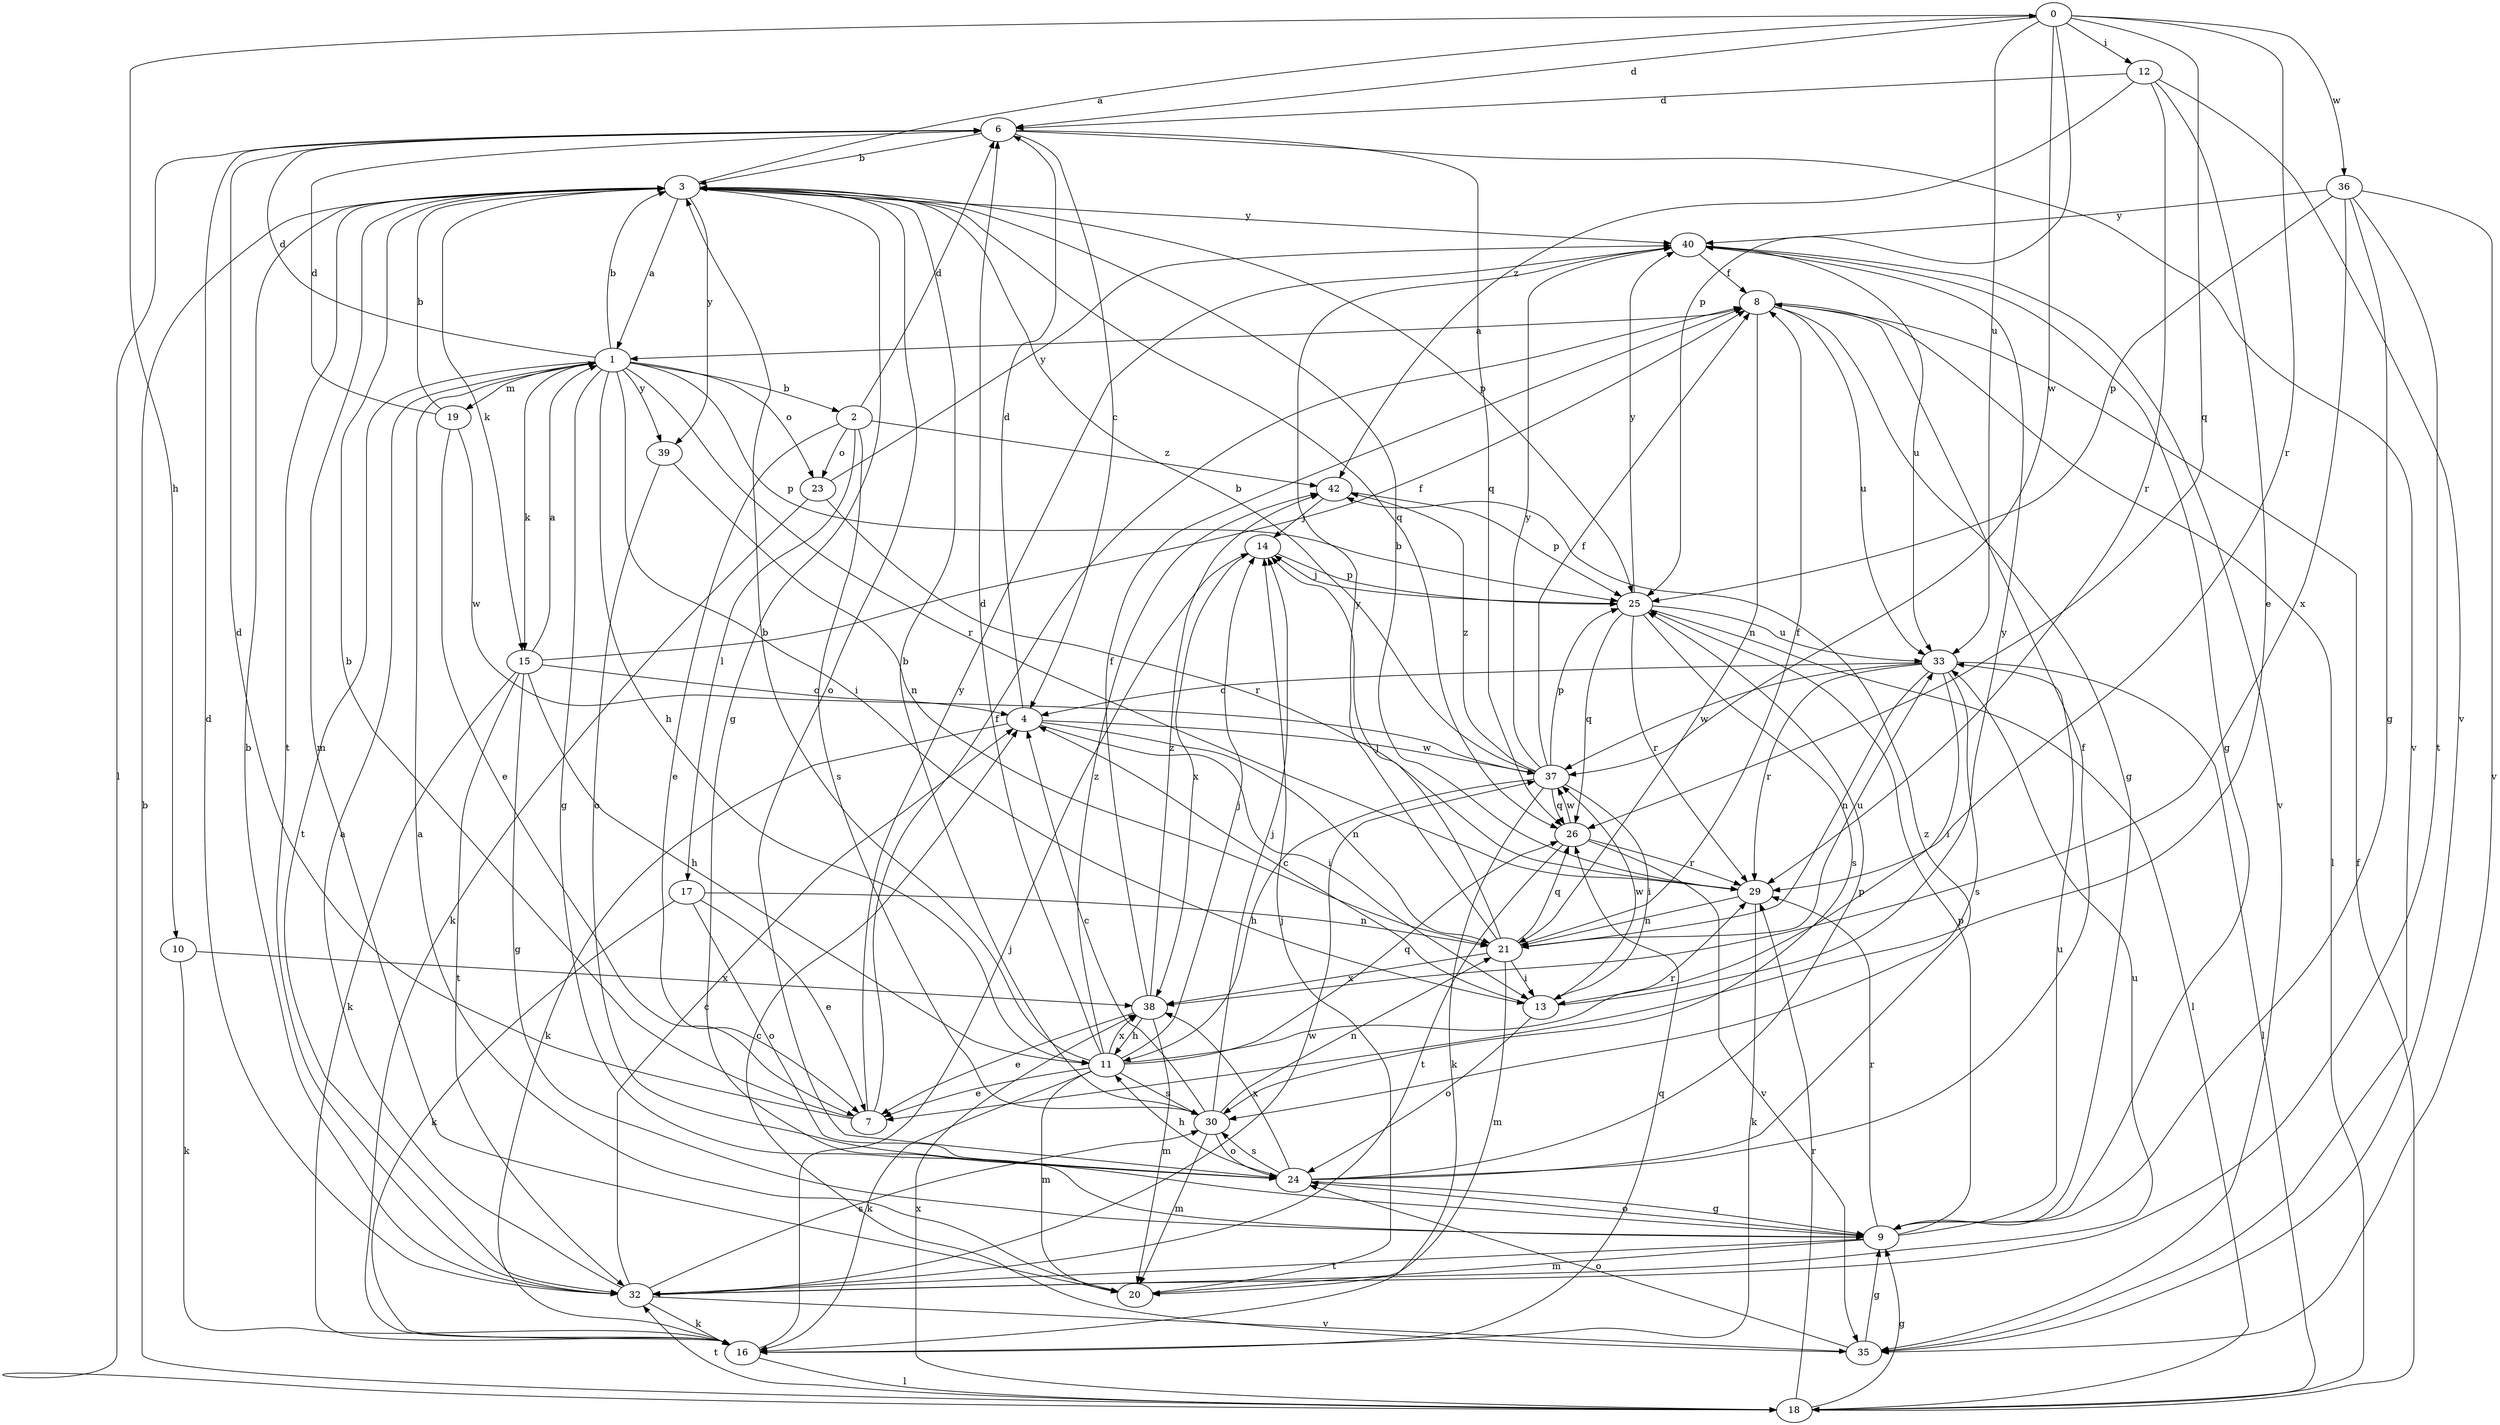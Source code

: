strict digraph  {
0;
1;
2;
3;
4;
6;
7;
8;
9;
10;
11;
12;
13;
14;
15;
16;
17;
18;
19;
20;
21;
23;
24;
25;
26;
29;
30;
32;
33;
35;
36;
37;
38;
39;
40;
42;
0 -> 6  [label=d];
0 -> 10  [label=h];
0 -> 12  [label=i];
0 -> 25  [label=p];
0 -> 26  [label=q];
0 -> 29  [label=r];
0 -> 33  [label=u];
0 -> 36  [label=w];
0 -> 37  [label=w];
1 -> 2  [label=b];
1 -> 3  [label=b];
1 -> 6  [label=d];
1 -> 9  [label=g];
1 -> 11  [label=h];
1 -> 13  [label=i];
1 -> 15  [label=k];
1 -> 19  [label=m];
1 -> 23  [label=o];
1 -> 25  [label=p];
1 -> 29  [label=r];
1 -> 32  [label=t];
1 -> 39  [label=y];
2 -> 6  [label=d];
2 -> 7  [label=e];
2 -> 17  [label=l];
2 -> 23  [label=o];
2 -> 30  [label=s];
2 -> 42  [label=z];
3 -> 0  [label=a];
3 -> 1  [label=a];
3 -> 9  [label=g];
3 -> 15  [label=k];
3 -> 20  [label=m];
3 -> 24  [label=o];
3 -> 25  [label=p];
3 -> 26  [label=q];
3 -> 32  [label=t];
3 -> 39  [label=y];
3 -> 40  [label=y];
4 -> 6  [label=d];
4 -> 13  [label=i];
4 -> 16  [label=k];
4 -> 21  [label=n];
4 -> 37  [label=w];
6 -> 3  [label=b];
6 -> 4  [label=c];
6 -> 18  [label=l];
6 -> 26  [label=q];
6 -> 35  [label=v];
7 -> 3  [label=b];
7 -> 6  [label=d];
7 -> 8  [label=f];
7 -> 40  [label=y];
8 -> 1  [label=a];
8 -> 9  [label=g];
8 -> 18  [label=l];
8 -> 21  [label=n];
8 -> 33  [label=u];
9 -> 20  [label=m];
9 -> 24  [label=o];
9 -> 25  [label=p];
9 -> 29  [label=r];
9 -> 32  [label=t];
9 -> 33  [label=u];
10 -> 16  [label=k];
10 -> 38  [label=x];
11 -> 3  [label=b];
11 -> 6  [label=d];
11 -> 7  [label=e];
11 -> 14  [label=j];
11 -> 16  [label=k];
11 -> 20  [label=m];
11 -> 26  [label=q];
11 -> 29  [label=r];
11 -> 30  [label=s];
11 -> 38  [label=x];
11 -> 42  [label=z];
12 -> 6  [label=d];
12 -> 7  [label=e];
12 -> 29  [label=r];
12 -> 35  [label=v];
12 -> 42  [label=z];
13 -> 4  [label=c];
13 -> 24  [label=o];
13 -> 37  [label=w];
13 -> 40  [label=y];
14 -> 25  [label=p];
14 -> 38  [label=x];
15 -> 1  [label=a];
15 -> 4  [label=c];
15 -> 8  [label=f];
15 -> 9  [label=g];
15 -> 11  [label=h];
15 -> 16  [label=k];
15 -> 32  [label=t];
16 -> 14  [label=j];
16 -> 18  [label=l];
16 -> 26  [label=q];
17 -> 7  [label=e];
17 -> 16  [label=k];
17 -> 21  [label=n];
17 -> 24  [label=o];
18 -> 3  [label=b];
18 -> 8  [label=f];
18 -> 9  [label=g];
18 -> 29  [label=r];
18 -> 32  [label=t];
18 -> 38  [label=x];
19 -> 3  [label=b];
19 -> 6  [label=d];
19 -> 7  [label=e];
19 -> 37  [label=w];
20 -> 1  [label=a];
20 -> 14  [label=j];
21 -> 8  [label=f];
21 -> 13  [label=i];
21 -> 14  [label=j];
21 -> 20  [label=m];
21 -> 26  [label=q];
21 -> 33  [label=u];
21 -> 38  [label=x];
21 -> 40  [label=y];
23 -> 16  [label=k];
23 -> 29  [label=r];
23 -> 40  [label=y];
24 -> 8  [label=f];
24 -> 9  [label=g];
24 -> 11  [label=h];
24 -> 25  [label=p];
24 -> 30  [label=s];
24 -> 38  [label=x];
24 -> 42  [label=z];
25 -> 14  [label=j];
25 -> 18  [label=l];
25 -> 26  [label=q];
25 -> 29  [label=r];
25 -> 30  [label=s];
25 -> 33  [label=u];
25 -> 40  [label=y];
26 -> 29  [label=r];
26 -> 32  [label=t];
26 -> 35  [label=v];
26 -> 37  [label=w];
29 -> 3  [label=b];
29 -> 16  [label=k];
29 -> 21  [label=n];
30 -> 3  [label=b];
30 -> 4  [label=c];
30 -> 14  [label=j];
30 -> 20  [label=m];
30 -> 21  [label=n];
30 -> 24  [label=o];
32 -> 1  [label=a];
32 -> 3  [label=b];
32 -> 4  [label=c];
32 -> 6  [label=d];
32 -> 16  [label=k];
32 -> 30  [label=s];
32 -> 33  [label=u];
32 -> 35  [label=v];
32 -> 37  [label=w];
33 -> 4  [label=c];
33 -> 13  [label=i];
33 -> 18  [label=l];
33 -> 21  [label=n];
33 -> 29  [label=r];
33 -> 30  [label=s];
33 -> 37  [label=w];
35 -> 4  [label=c];
35 -> 9  [label=g];
35 -> 24  [label=o];
36 -> 9  [label=g];
36 -> 25  [label=p];
36 -> 32  [label=t];
36 -> 35  [label=v];
36 -> 38  [label=x];
36 -> 40  [label=y];
37 -> 3  [label=b];
37 -> 8  [label=f];
37 -> 11  [label=h];
37 -> 13  [label=i];
37 -> 16  [label=k];
37 -> 25  [label=p];
37 -> 26  [label=q];
37 -> 40  [label=y];
37 -> 42  [label=z];
38 -> 7  [label=e];
38 -> 8  [label=f];
38 -> 11  [label=h];
38 -> 20  [label=m];
38 -> 42  [label=z];
39 -> 21  [label=n];
39 -> 24  [label=o];
40 -> 8  [label=f];
40 -> 9  [label=g];
40 -> 33  [label=u];
40 -> 35  [label=v];
42 -> 14  [label=j];
42 -> 25  [label=p];
}
